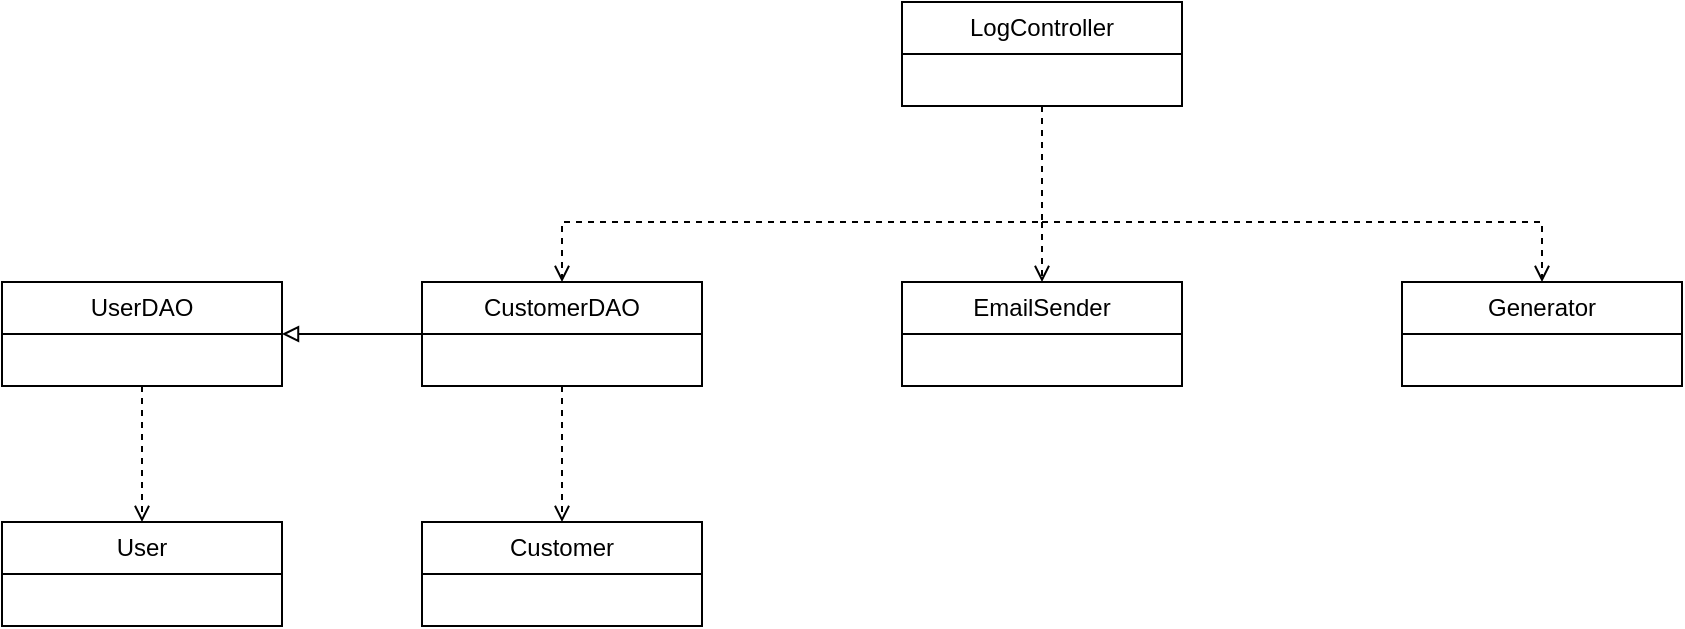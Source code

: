 <mxfile version="21.7.5" type="device">
  <diagram name="Page-1" id="_nZHI8NYuNMjpibNF_YI">
    <mxGraphModel dx="1036" dy="606" grid="1" gridSize="10" guides="1" tooltips="1" connect="1" arrows="1" fold="1" page="1" pageScale="1" pageWidth="850" pageHeight="1100" math="0" shadow="0">
      <root>
        <mxCell id="0" />
        <mxCell id="1" parent="0" />
        <mxCell id="Suc0mTqnFwY24GbRkNt8-1" value="LogController" style="swimlane;fontStyle=0;childLayout=stackLayout;horizontal=1;startSize=26;fillColor=none;horizontalStack=0;resizeParent=1;resizeParentMax=0;resizeLast=0;collapsible=1;marginBottom=0;whiteSpace=wrap;html=1;" parent="1" vertex="1">
          <mxGeometry x="540" y="100" width="140" height="52" as="geometry" />
        </mxCell>
        <mxCell id="Suc0mTqnFwY24GbRkNt8-5" value="CustomerDAO" style="swimlane;fontStyle=0;childLayout=stackLayout;horizontal=1;startSize=26;fillColor=none;horizontalStack=0;resizeParent=1;resizeParentMax=0;resizeLast=0;collapsible=1;marginBottom=0;whiteSpace=wrap;html=1;" parent="1" vertex="1">
          <mxGeometry x="300" y="240" width="140" height="52" as="geometry" />
        </mxCell>
        <mxCell id="Suc0mTqnFwY24GbRkNt8-6" value="Customer" style="swimlane;fontStyle=0;childLayout=stackLayout;horizontal=1;startSize=26;fillColor=none;horizontalStack=0;resizeParent=1;resizeParentMax=0;resizeLast=0;collapsible=1;marginBottom=0;whiteSpace=wrap;html=1;" parent="1" vertex="1">
          <mxGeometry x="300" y="360" width="140" height="52" as="geometry" />
        </mxCell>
        <mxCell id="Suc0mTqnFwY24GbRkNt8-7" value="" style="endArrow=open;html=1;rounded=0;exitX=0.5;exitY=1;exitDx=0;exitDy=0;entryX=0.5;entryY=0;entryDx=0;entryDy=0;dashed=1;endFill=0;endSize=6;" parent="1" source="Suc0mTqnFwY24GbRkNt8-1" target="Suc0mTqnFwY24GbRkNt8-5" edge="1">
          <mxGeometry width="50" height="50" relative="1" as="geometry">
            <mxPoint x="400" y="250" as="sourcePoint" />
            <mxPoint x="540" y="210" as="targetPoint" />
            <Array as="points">
              <mxPoint x="610" y="210" />
              <mxPoint x="370" y="210" />
            </Array>
          </mxGeometry>
        </mxCell>
        <mxCell id="Suc0mTqnFwY24GbRkNt8-8" value="" style="endArrow=open;html=1;rounded=0;entryX=0.5;entryY=0;entryDx=0;entryDy=0;dashed=1;endFill=0;endSize=6;exitX=0.5;exitY=1;exitDx=0;exitDy=0;" parent="1" source="Suc0mTqnFwY24GbRkNt8-5" target="Suc0mTqnFwY24GbRkNt8-6" edge="1">
          <mxGeometry width="50" height="50" relative="1" as="geometry">
            <mxPoint x="420" y="290" as="sourcePoint" />
            <mxPoint x="409.5" y="378" as="targetPoint" />
          </mxGeometry>
        </mxCell>
        <mxCell id="AZqF3N3K99mhB0xVApM3-1" value="EmailSender" style="swimlane;fontStyle=0;childLayout=stackLayout;horizontal=1;startSize=26;fillColor=none;horizontalStack=0;resizeParent=1;resizeParentMax=0;resizeLast=0;collapsible=1;marginBottom=0;whiteSpace=wrap;html=1;" parent="1" vertex="1">
          <mxGeometry x="540" y="240" width="140" height="52" as="geometry" />
        </mxCell>
        <mxCell id="AZqF3N3K99mhB0xVApM3-2" value="" style="endArrow=open;html=1;rounded=0;entryX=0.5;entryY=0;entryDx=0;entryDy=0;dashed=1;endFill=0;endSize=6;" parent="1" target="AZqF3N3K99mhB0xVApM3-1" edge="1">
          <mxGeometry width="50" height="50" relative="1" as="geometry">
            <mxPoint x="610" y="210" as="sourcePoint" />
            <mxPoint x="260" y="250" as="targetPoint" />
            <Array as="points" />
          </mxGeometry>
        </mxCell>
        <mxCell id="_8-EYR7Tqebtix7Q3E68-2" value="Generator" style="swimlane;fontStyle=0;childLayout=stackLayout;horizontal=1;startSize=26;fillColor=none;horizontalStack=0;resizeParent=1;resizeParentMax=0;resizeLast=0;collapsible=1;marginBottom=0;whiteSpace=wrap;html=1;" parent="1" vertex="1">
          <mxGeometry x="790" y="240" width="140" height="52" as="geometry" />
        </mxCell>
        <mxCell id="_8-EYR7Tqebtix7Q3E68-3" value="" style="endArrow=open;html=1;rounded=0;entryX=0.5;entryY=0;entryDx=0;entryDy=0;dashed=1;endFill=0;endSize=6;" parent="1" target="_8-EYR7Tqebtix7Q3E68-2" edge="1">
          <mxGeometry width="50" height="50" relative="1" as="geometry">
            <mxPoint x="610" y="210" as="sourcePoint" />
            <mxPoint x="740" y="218" as="targetPoint" />
            <Array as="points">
              <mxPoint x="860" y="210" />
            </Array>
          </mxGeometry>
        </mxCell>
        <mxCell id="aq8bxHCOOZ6PQC0OeKIx-1" value="UserDAO" style="swimlane;fontStyle=0;childLayout=stackLayout;horizontal=1;startSize=26;fillColor=none;horizontalStack=0;resizeParent=1;resizeParentMax=0;resizeLast=0;collapsible=1;marginBottom=0;whiteSpace=wrap;html=1;" parent="1" vertex="1">
          <mxGeometry x="90" y="240" width="140" height="52" as="geometry" />
        </mxCell>
        <mxCell id="aq8bxHCOOZ6PQC0OeKIx-2" value="User" style="swimlane;fontStyle=0;childLayout=stackLayout;horizontal=1;startSize=26;fillColor=none;horizontalStack=0;resizeParent=1;resizeParentMax=0;resizeLast=0;collapsible=1;marginBottom=0;whiteSpace=wrap;html=1;" parent="1" vertex="1">
          <mxGeometry x="90" y="360" width="140" height="52" as="geometry" />
        </mxCell>
        <mxCell id="aq8bxHCOOZ6PQC0OeKIx-4" value="" style="endArrow=open;html=1;rounded=0;entryX=0.5;entryY=0;entryDx=0;entryDy=0;dashed=1;endFill=0;endSize=6;exitX=0.5;exitY=1;exitDx=0;exitDy=0;" parent="1" source="aq8bxHCOOZ6PQC0OeKIx-1" target="aq8bxHCOOZ6PQC0OeKIx-2" edge="1">
          <mxGeometry width="50" height="50" relative="1" as="geometry">
            <mxPoint x="160" y="340" as="sourcePoint" />
            <mxPoint x="90" y="340" as="targetPoint" />
          </mxGeometry>
        </mxCell>
        <mxCell id="Xz5aOscMk8CBwfyn_bcu-2" value="" style="endArrow=block;html=1;rounded=0;exitX=0;exitY=0.5;exitDx=0;exitDy=0;entryX=1;entryY=0.5;entryDx=0;entryDy=0;endFill=0;" parent="1" source="Suc0mTqnFwY24GbRkNt8-5" target="aq8bxHCOOZ6PQC0OeKIx-1" edge="1">
          <mxGeometry width="50" height="50" relative="1" as="geometry">
            <mxPoint x="240" y="170" as="sourcePoint" />
            <mxPoint x="310" y="170" as="targetPoint" />
          </mxGeometry>
        </mxCell>
      </root>
    </mxGraphModel>
  </diagram>
</mxfile>
